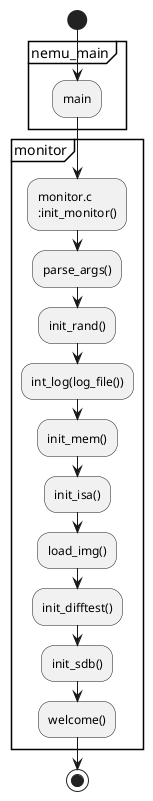 @startuml
'https://plantuml.com/activity-diagram-beta

start

group nemu_main
:main;


end group

group monitor
:monitor.c
:init_monitor();
:parse_args();
:init_rand();
:int_log(log_file());
:init_mem();
:init_isa();
:load_img();
:init_difftest();
:init_sdb();
:welcome();
end group


stop

@enduml
